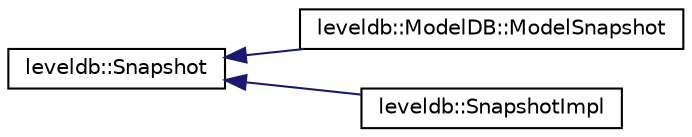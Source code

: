 digraph "Graphical Class Hierarchy"
{
  edge [fontname="Helvetica",fontsize="10",labelfontname="Helvetica",labelfontsize="10"];
  node [fontname="Helvetica",fontsize="10",shape=record];
  rankdir="LR";
  Node1 [label="leveldb::Snapshot",height=0.2,width=0.4,color="black", fillcolor="white", style="filled",URL="$classleveldb_1_1_snapshot.html"];
  Node1 -> Node2 [dir="back",color="midnightblue",fontsize="10",style="solid",fontname="Helvetica"];
  Node2 [label="leveldb::ModelDB::ModelSnapshot",height=0.2,width=0.4,color="black", fillcolor="white", style="filled",URL="$classleveldb_1_1_model_d_b_1_1_model_snapshot.html"];
  Node1 -> Node3 [dir="back",color="midnightblue",fontsize="10",style="solid",fontname="Helvetica"];
  Node3 [label="leveldb::SnapshotImpl",height=0.2,width=0.4,color="black", fillcolor="white", style="filled",URL="$classleveldb_1_1_snapshot_impl.html"];
}
